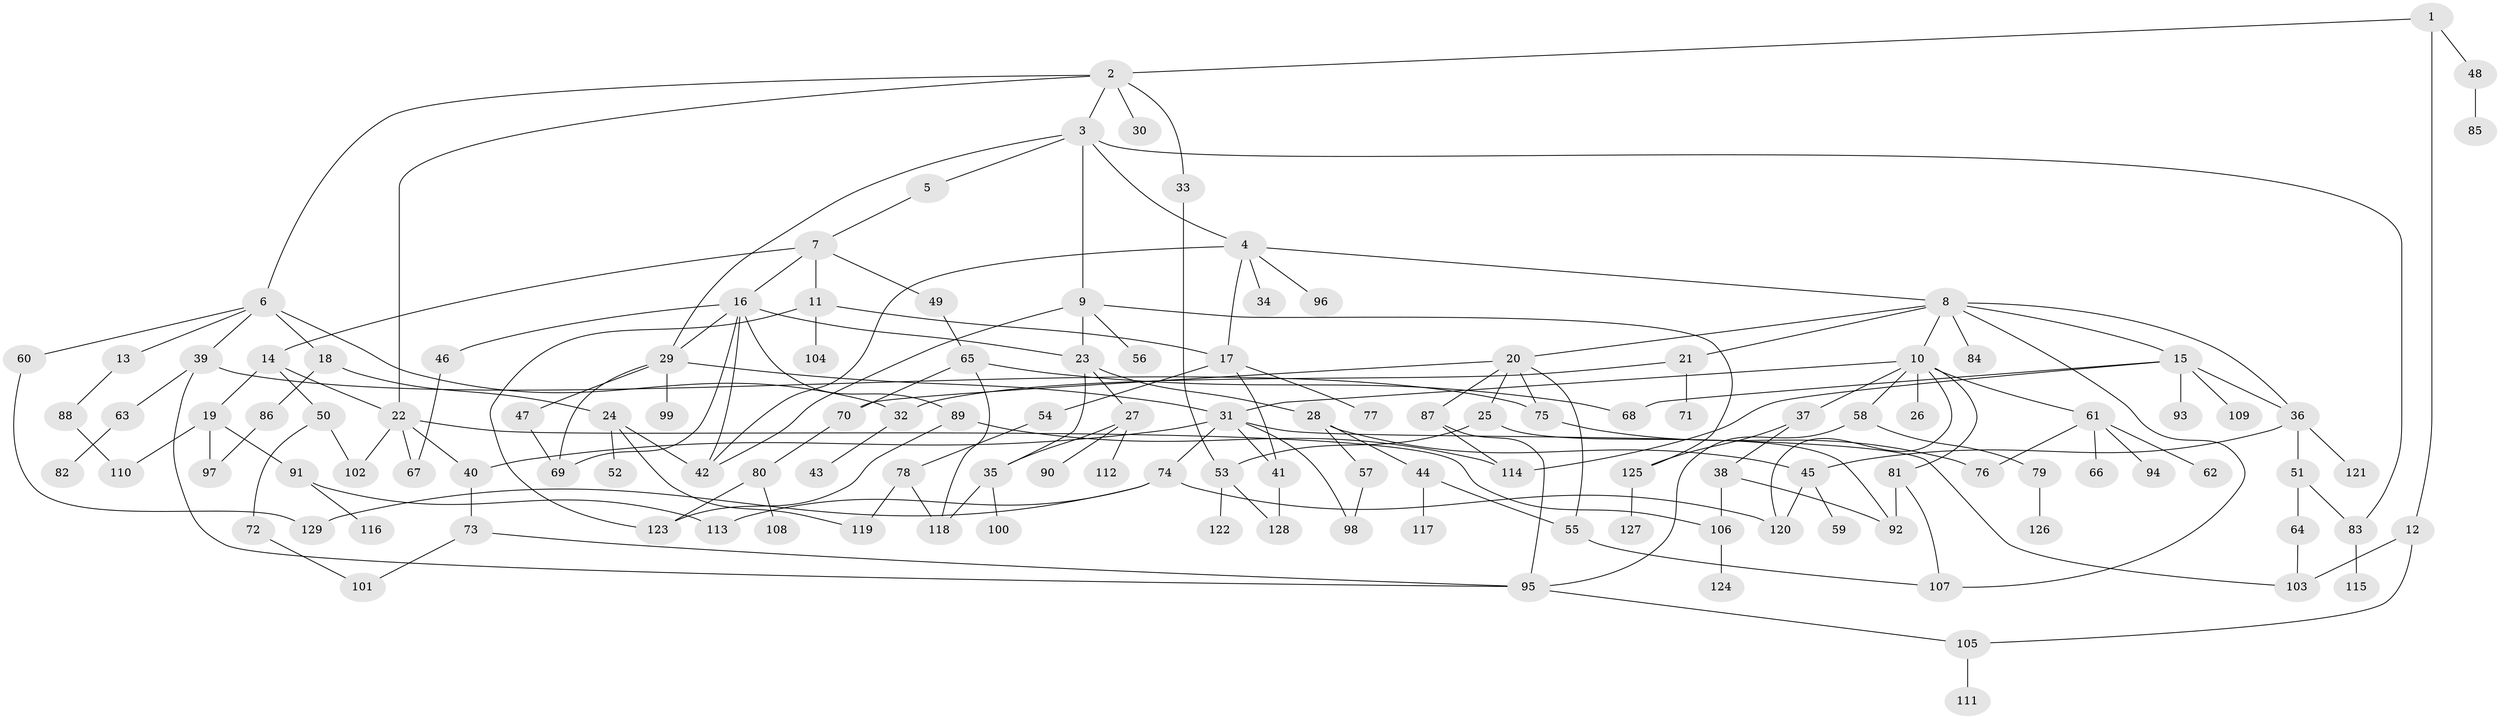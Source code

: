 // Generated by graph-tools (version 1.1) at 2025/25/03/09/25 03:25:30]
// undirected, 129 vertices, 181 edges
graph export_dot {
graph [start="1"]
  node [color=gray90,style=filled];
  1;
  2;
  3;
  4;
  5;
  6;
  7;
  8;
  9;
  10;
  11;
  12;
  13;
  14;
  15;
  16;
  17;
  18;
  19;
  20;
  21;
  22;
  23;
  24;
  25;
  26;
  27;
  28;
  29;
  30;
  31;
  32;
  33;
  34;
  35;
  36;
  37;
  38;
  39;
  40;
  41;
  42;
  43;
  44;
  45;
  46;
  47;
  48;
  49;
  50;
  51;
  52;
  53;
  54;
  55;
  56;
  57;
  58;
  59;
  60;
  61;
  62;
  63;
  64;
  65;
  66;
  67;
  68;
  69;
  70;
  71;
  72;
  73;
  74;
  75;
  76;
  77;
  78;
  79;
  80;
  81;
  82;
  83;
  84;
  85;
  86;
  87;
  88;
  89;
  90;
  91;
  92;
  93;
  94;
  95;
  96;
  97;
  98;
  99;
  100;
  101;
  102;
  103;
  104;
  105;
  106;
  107;
  108;
  109;
  110;
  111;
  112;
  113;
  114;
  115;
  116;
  117;
  118;
  119;
  120;
  121;
  122;
  123;
  124;
  125;
  126;
  127;
  128;
  129;
  1 -- 2;
  1 -- 12;
  1 -- 48;
  2 -- 3;
  2 -- 6;
  2 -- 22;
  2 -- 30;
  2 -- 33;
  3 -- 4;
  3 -- 5;
  3 -- 9;
  3 -- 29;
  3 -- 83;
  4 -- 8;
  4 -- 17;
  4 -- 34;
  4 -- 96;
  4 -- 42;
  5 -- 7;
  6 -- 13;
  6 -- 18;
  6 -- 39;
  6 -- 60;
  6 -- 32;
  7 -- 11;
  7 -- 14;
  7 -- 16;
  7 -- 49;
  8 -- 10;
  8 -- 15;
  8 -- 20;
  8 -- 21;
  8 -- 84;
  8 -- 107;
  8 -- 36;
  9 -- 56;
  9 -- 125;
  9 -- 23;
  9 -- 42;
  10 -- 26;
  10 -- 31;
  10 -- 37;
  10 -- 58;
  10 -- 61;
  10 -- 81;
  10 -- 120;
  11 -- 104;
  11 -- 17;
  11 -- 123;
  12 -- 103;
  12 -- 105;
  13 -- 88;
  14 -- 19;
  14 -- 50;
  14 -- 22;
  15 -- 36;
  15 -- 93;
  15 -- 109;
  15 -- 68;
  15 -- 114;
  16 -- 23;
  16 -- 42;
  16 -- 46;
  16 -- 89;
  16 -- 69;
  16 -- 29;
  17 -- 54;
  17 -- 77;
  17 -- 41;
  18 -- 24;
  18 -- 86;
  19 -- 91;
  19 -- 110;
  19 -- 97;
  20 -- 25;
  20 -- 75;
  20 -- 87;
  20 -- 55;
  20 -- 70;
  21 -- 32;
  21 -- 71;
  22 -- 67;
  22 -- 102;
  22 -- 106;
  22 -- 40;
  23 -- 27;
  23 -- 28;
  23 -- 35;
  24 -- 52;
  24 -- 119;
  24 -- 42;
  25 -- 53;
  25 -- 92;
  27 -- 90;
  27 -- 112;
  27 -- 35;
  28 -- 44;
  28 -- 57;
  28 -- 45;
  29 -- 47;
  29 -- 99;
  29 -- 31;
  29 -- 69;
  31 -- 40;
  31 -- 41;
  31 -- 74;
  31 -- 103;
  31 -- 98;
  32 -- 43;
  33 -- 53;
  35 -- 100;
  35 -- 118;
  36 -- 45;
  36 -- 51;
  36 -- 121;
  37 -- 38;
  37 -- 125;
  38 -- 106;
  38 -- 92;
  39 -- 63;
  39 -- 95;
  39 -- 75;
  40 -- 73;
  41 -- 128;
  44 -- 55;
  44 -- 117;
  45 -- 59;
  45 -- 120;
  46 -- 67;
  47 -- 69;
  48 -- 85;
  49 -- 65;
  50 -- 72;
  50 -- 102;
  51 -- 64;
  51 -- 83;
  53 -- 122;
  53 -- 128;
  54 -- 78;
  55 -- 107;
  57 -- 98;
  58 -- 79;
  58 -- 95;
  60 -- 129;
  61 -- 62;
  61 -- 66;
  61 -- 76;
  61 -- 94;
  63 -- 82;
  64 -- 103;
  65 -- 68;
  65 -- 70;
  65 -- 118;
  70 -- 80;
  72 -- 101;
  73 -- 101;
  73 -- 95;
  74 -- 113;
  74 -- 129;
  74 -- 120;
  75 -- 76;
  78 -- 118;
  78 -- 119;
  79 -- 126;
  80 -- 108;
  80 -- 123;
  81 -- 92;
  81 -- 107;
  83 -- 115;
  86 -- 97;
  87 -- 114;
  87 -- 95;
  88 -- 110;
  89 -- 114;
  89 -- 123;
  91 -- 116;
  91 -- 113;
  95 -- 105;
  105 -- 111;
  106 -- 124;
  125 -- 127;
}
